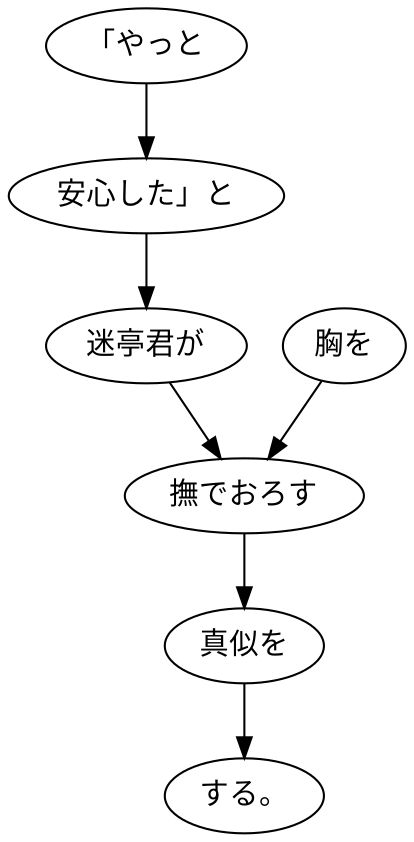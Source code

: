 digraph graph8355 {
	node0 [label="「やっと"];
	node1 [label="安心した」と"];
	node2 [label="迷亭君が"];
	node3 [label="胸を"];
	node4 [label="撫でおろす"];
	node5 [label="真似を"];
	node6 [label="する。"];
	node0 -> node1;
	node1 -> node2;
	node2 -> node4;
	node3 -> node4;
	node4 -> node5;
	node5 -> node6;
}
